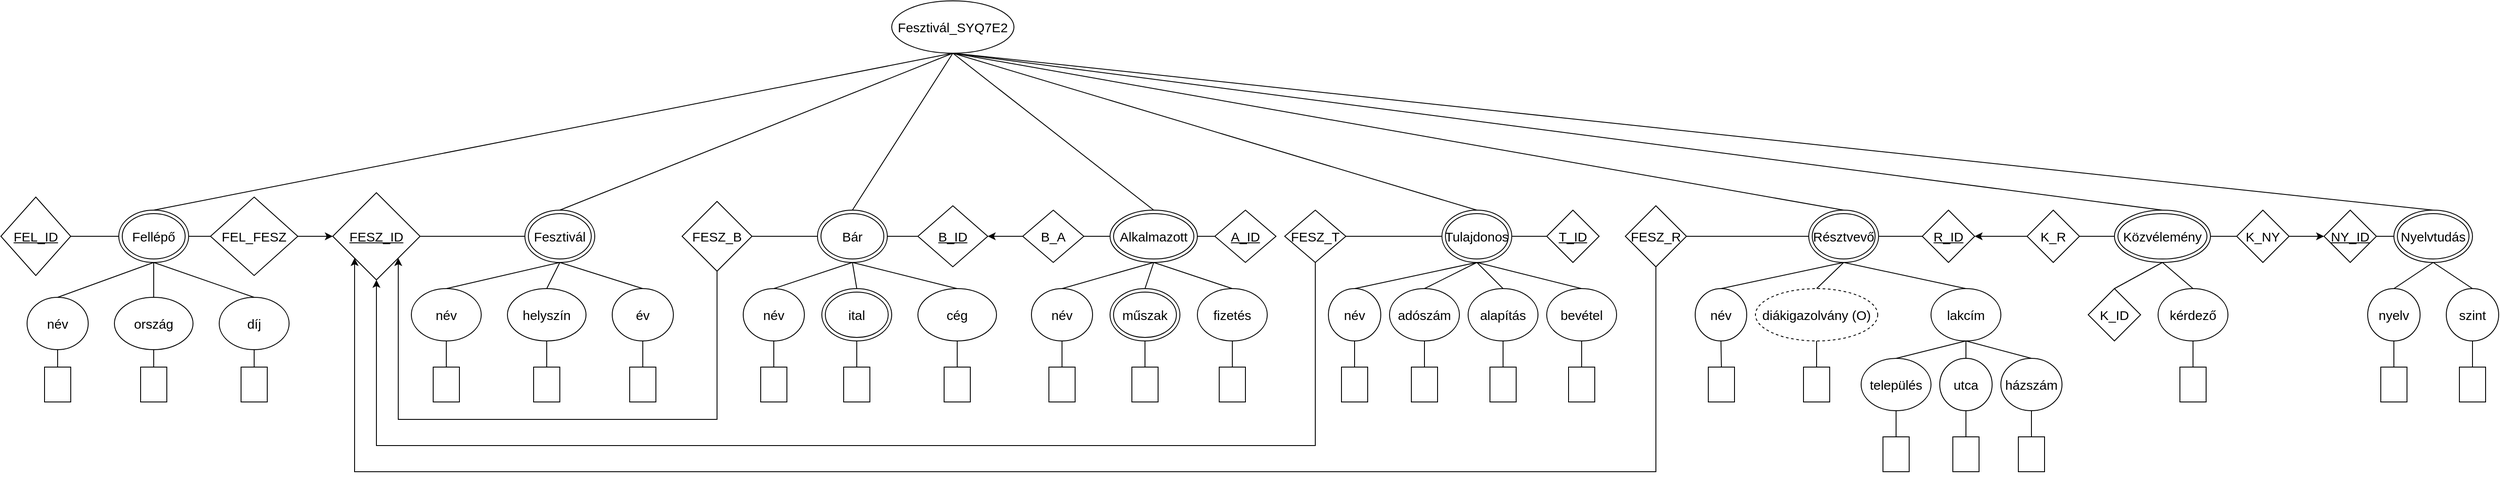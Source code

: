 <mxfile version="22.1.7" type="device">
  <diagram name="1 oldal" id="80w6oadus03rzyrTUa70">
    <mxGraphModel dx="2158" dy="806" grid="1" gridSize="10" guides="1" tooltips="1" connect="1" arrows="1" fold="1" page="1" pageScale="1" pageWidth="827" pageHeight="1169" math="0" shadow="0">
      <root>
        <mxCell id="0" />
        <mxCell id="1" parent="0" />
        <mxCell id="JOiULctxTrwkrGutLJkI-7" value="Fesztivál_SYQ7E2" style="ellipse;whiteSpace=wrap;html=1;fontSize=15;" parent="1" vertex="1">
          <mxGeometry x="280" y="80" width="140" height="60" as="geometry" />
        </mxCell>
        <mxCell id="JOiULctxTrwkrGutLJkI-17" style="rounded=0;orthogonalLoop=1;jettySize=auto;html=1;exitX=0.5;exitY=0;exitDx=0;exitDy=0;entryX=0.5;entryY=1;entryDx=0;entryDy=0;endArrow=none;endFill=0;fontSize=15;" parent="1" source="JOiULctxTrwkrGutLJkI-80" target="JOiULctxTrwkrGutLJkI-7" edge="1">
          <mxGeometry relative="1" as="geometry">
            <mxPoint x="390" y="170" as="targetPoint" />
            <mxPoint x="-565" y="320" as="sourcePoint" />
          </mxGeometry>
        </mxCell>
        <mxCell id="JOiULctxTrwkrGutLJkI-18" style="rounded=0;orthogonalLoop=1;jettySize=auto;html=1;exitX=0.5;exitY=0;exitDx=0;exitDy=0;entryX=0.5;entryY=1;entryDx=0;entryDy=0;endArrow=none;endFill=0;fontSize=15;" parent="1" source="JOiULctxTrwkrGutLJkI-89" target="JOiULctxTrwkrGutLJkI-7" edge="1">
          <mxGeometry relative="1" as="geometry">
            <mxPoint x="1015" y="320" as="sourcePoint" />
          </mxGeometry>
        </mxCell>
        <mxCell id="JOiULctxTrwkrGutLJkI-19" style="rounded=0;orthogonalLoop=1;jettySize=auto;html=1;exitX=0.5;exitY=0;exitDx=0;exitDy=0;entryX=0.5;entryY=1;entryDx=0;entryDy=0;endArrow=none;endFill=0;fontSize=15;" parent="1" source="JOiULctxTrwkrGutLJkI-85" target="JOiULctxTrwkrGutLJkI-7" edge="1">
          <mxGeometry relative="1" as="geometry">
            <mxPoint x="600" y="320" as="sourcePoint" />
          </mxGeometry>
        </mxCell>
        <mxCell id="JOiULctxTrwkrGutLJkI-20" style="rounded=0;orthogonalLoop=1;jettySize=auto;html=1;exitX=0.5;exitY=0;exitDx=0;exitDy=0;entryX=0.5;entryY=1;entryDx=0;entryDy=0;endArrow=none;endFill=0;fontSize=15;" parent="1" source="JOiULctxTrwkrGutLJkI-84" target="JOiULctxTrwkrGutLJkI-7" edge="1">
          <mxGeometry relative="1" as="geometry">
            <mxPoint x="235" y="320" as="sourcePoint" />
          </mxGeometry>
        </mxCell>
        <mxCell id="JOiULctxTrwkrGutLJkI-56" style="rounded=0;orthogonalLoop=1;jettySize=auto;html=1;exitX=1;exitY=0.5;exitDx=0;exitDy=0;entryX=0;entryY=0.5;entryDx=0;entryDy=0;endArrow=none;endFill=0;" parent="1" source="JOiULctxTrwkrGutLJkI-84" target="JOiULctxTrwkrGutLJkI-55" edge="1">
          <mxGeometry relative="1" as="geometry">
            <mxPoint x="270" y="350" as="sourcePoint" />
          </mxGeometry>
        </mxCell>
        <mxCell id="JOiULctxTrwkrGutLJkI-21" style="rounded=0;orthogonalLoop=1;jettySize=auto;html=1;exitX=0.5;exitY=0;exitDx=0;exitDy=0;entryX=0.5;entryY=1;entryDx=0;entryDy=0;endArrow=none;endFill=0;fontSize=15;" parent="1" source="JOiULctxTrwkrGutLJkI-93" target="JOiULctxTrwkrGutLJkI-7" edge="1">
          <mxGeometry relative="1" as="geometry">
            <mxPoint x="1410" y="320" as="sourcePoint" />
          </mxGeometry>
        </mxCell>
        <mxCell id="JOiULctxTrwkrGutLJkI-16" style="rounded=0;orthogonalLoop=1;jettySize=auto;html=1;exitX=0.5;exitY=0;exitDx=0;exitDy=0;entryX=0.5;entryY=1;entryDx=0;entryDy=0;endArrow=none;endFill=0;fontSize=15;" parent="1" source="JOiULctxTrwkrGutLJkI-81" target="JOiULctxTrwkrGutLJkI-7" edge="1">
          <mxGeometry relative="1" as="geometry">
            <mxPoint x="-105" y="320" as="sourcePoint" />
          </mxGeometry>
        </mxCell>
        <mxCell id="JOiULctxTrwkrGutLJkI-22" style="rounded=0;orthogonalLoop=1;jettySize=auto;html=1;exitX=0.5;exitY=0;exitDx=0;exitDy=0;entryX=0.5;entryY=1;entryDx=0;entryDy=0;endArrow=none;endFill=0;fontSize=15;" parent="1" source="JOiULctxTrwkrGutLJkI-92" target="JOiULctxTrwkrGutLJkI-7" edge="1">
          <mxGeometry relative="1" as="geometry">
            <mxPoint x="1200" y="320" as="sourcePoint" />
          </mxGeometry>
        </mxCell>
        <mxCell id="JOiULctxTrwkrGutLJkI-24" style="rounded=0;orthogonalLoop=1;jettySize=auto;html=1;exitX=1;exitY=0.5;exitDx=0;exitDy=0;entryX=0;entryY=0.5;entryDx=0;entryDy=0;endArrow=none;endFill=0;fontSize=15;" parent="1" source="JOiULctxTrwkrGutLJkI-23" target="JOiULctxTrwkrGutLJkI-81" edge="1">
          <mxGeometry relative="1" as="geometry">
            <mxPoint x="-150.0" y="350" as="targetPoint" />
          </mxGeometry>
        </mxCell>
        <mxCell id="JOiULctxTrwkrGutLJkI-23" value="&lt;u style=&quot;font-size: 15px;&quot;&gt;FESZ_ID&lt;/u&gt;" style="rhombus;whiteSpace=wrap;html=1;fontSize=15;" parent="1" vertex="1">
          <mxGeometry x="-360" y="300" width="100" height="100" as="geometry" />
        </mxCell>
        <mxCell id="JOiULctxTrwkrGutLJkI-28" style="rounded=0;orthogonalLoop=1;jettySize=auto;html=1;exitX=0.5;exitY=0;exitDx=0;exitDy=0;endArrow=none;endFill=0;entryX=0.5;entryY=1;entryDx=0;entryDy=0;" parent="1" source="JOiULctxTrwkrGutLJkI-25" target="JOiULctxTrwkrGutLJkI-81" edge="1">
          <mxGeometry relative="1" as="geometry">
            <mxPoint x="-105" y="380" as="targetPoint" />
          </mxGeometry>
        </mxCell>
        <mxCell id="JOiULctxTrwkrGutLJkI-54" style="rounded=0;orthogonalLoop=1;jettySize=auto;html=1;exitX=0.5;exitY=1;exitDx=0;exitDy=0;entryX=0.5;entryY=0;entryDx=0;entryDy=0;endArrow=none;endFill=0;" parent="1" source="JOiULctxTrwkrGutLJkI-25" target="JOiULctxTrwkrGutLJkI-49" edge="1">
          <mxGeometry relative="1" as="geometry" />
        </mxCell>
        <mxCell id="JOiULctxTrwkrGutLJkI-25" value="név" style="ellipse;whiteSpace=wrap;html=1;fontSize=15;" parent="1" vertex="1">
          <mxGeometry x="-270" y="410" width="80" height="60" as="geometry" />
        </mxCell>
        <mxCell id="JOiULctxTrwkrGutLJkI-29" style="rounded=0;orthogonalLoop=1;jettySize=auto;html=1;exitX=0.5;exitY=0;exitDx=0;exitDy=0;endArrow=none;endFill=0;entryX=0.5;entryY=1;entryDx=0;entryDy=0;" parent="1" source="JOiULctxTrwkrGutLJkI-26" target="JOiULctxTrwkrGutLJkI-81" edge="1">
          <mxGeometry relative="1" as="geometry">
            <mxPoint x="-70" y="350" as="targetPoint" />
          </mxGeometry>
        </mxCell>
        <mxCell id="JOiULctxTrwkrGutLJkI-53" style="rounded=0;orthogonalLoop=1;jettySize=auto;html=1;exitX=0.5;exitY=1;exitDx=0;exitDy=0;entryX=0.5;entryY=0;entryDx=0;entryDy=0;endArrow=none;endFill=0;" parent="1" source="JOiULctxTrwkrGutLJkI-26" target="JOiULctxTrwkrGutLJkI-50" edge="1">
          <mxGeometry relative="1" as="geometry" />
        </mxCell>
        <mxCell id="JOiULctxTrwkrGutLJkI-26" value="helyszín" style="ellipse;whiteSpace=wrap;html=1;fontSize=15;" parent="1" vertex="1">
          <mxGeometry x="-160" y="410" width="90" height="60" as="geometry" />
        </mxCell>
        <mxCell id="JOiULctxTrwkrGutLJkI-30" style="rounded=0;orthogonalLoop=1;jettySize=auto;html=1;exitX=0.5;exitY=0;exitDx=0;exitDy=0;endArrow=none;endFill=0;entryX=0.5;entryY=1;entryDx=0;entryDy=0;" parent="1" source="JOiULctxTrwkrGutLJkI-27" target="JOiULctxTrwkrGutLJkI-81" edge="1">
          <mxGeometry relative="1" as="geometry">
            <mxPoint x="-50" y="340" as="targetPoint" />
          </mxGeometry>
        </mxCell>
        <mxCell id="JOiULctxTrwkrGutLJkI-52" style="rounded=0;orthogonalLoop=1;jettySize=auto;html=1;exitX=0.5;exitY=1;exitDx=0;exitDy=0;entryX=0.5;entryY=0;entryDx=0;entryDy=0;endArrow=none;endFill=0;" parent="1" source="JOiULctxTrwkrGutLJkI-27" target="JOiULctxTrwkrGutLJkI-51" edge="1">
          <mxGeometry relative="1" as="geometry" />
        </mxCell>
        <mxCell id="JOiULctxTrwkrGutLJkI-27" value="év" style="ellipse;whiteSpace=wrap;html=1;fontSize=15;" parent="1" vertex="1">
          <mxGeometry x="-40" y="410" width="70" height="60" as="geometry" />
        </mxCell>
        <mxCell id="JOiULctxTrwkrGutLJkI-34" style="edgeStyle=orthogonalEdgeStyle;rounded=0;orthogonalLoop=1;jettySize=auto;html=1;entryX=0;entryY=0.5;entryDx=0;entryDy=0;" parent="1" source="JOiULctxTrwkrGutLJkI-33" target="JOiULctxTrwkrGutLJkI-23" edge="1">
          <mxGeometry relative="1" as="geometry" />
        </mxCell>
        <mxCell id="JOiULctxTrwkrGutLJkI-35" style="rounded=0;orthogonalLoop=1;jettySize=auto;html=1;exitX=0;exitY=0.5;exitDx=0;exitDy=0;entryX=0.938;entryY=0.5;entryDx=0;entryDy=0;endArrow=none;endFill=0;entryPerimeter=0;" parent="1" source="JOiULctxTrwkrGutLJkI-33" target="JOiULctxTrwkrGutLJkI-80" edge="1">
          <mxGeometry relative="1" as="geometry">
            <mxPoint x="-520.0" y="350" as="targetPoint" />
          </mxGeometry>
        </mxCell>
        <mxCell id="JOiULctxTrwkrGutLJkI-33" value="FEL_FESZ" style="rhombus;whiteSpace=wrap;html=1;fontSize=15;" parent="1" vertex="1">
          <mxGeometry x="-500" y="305" width="100" height="90" as="geometry" />
        </mxCell>
        <mxCell id="JOiULctxTrwkrGutLJkI-39" style="rounded=0;orthogonalLoop=1;jettySize=auto;html=1;exitX=0.5;exitY=0;exitDx=0;exitDy=0;entryX=0.5;entryY=1;entryDx=0;entryDy=0;endArrow=none;endFill=0;" parent="1" source="JOiULctxTrwkrGutLJkI-36" target="JOiULctxTrwkrGutLJkI-80" edge="1">
          <mxGeometry relative="1" as="geometry">
            <mxPoint x="-565" y="380" as="targetPoint" />
          </mxGeometry>
        </mxCell>
        <mxCell id="JOiULctxTrwkrGutLJkI-36" value="név" style="ellipse;whiteSpace=wrap;html=1;fontSize=15;" parent="1" vertex="1">
          <mxGeometry x="-710" y="420" width="70" height="60" as="geometry" />
        </mxCell>
        <mxCell id="JOiULctxTrwkrGutLJkI-40" style="rounded=0;orthogonalLoop=1;jettySize=auto;html=1;exitX=0.5;exitY=0;exitDx=0;exitDy=0;entryX=0.5;entryY=1;entryDx=0;entryDy=0;endArrow=none;endFill=0;" parent="1" source="JOiULctxTrwkrGutLJkI-37" target="JOiULctxTrwkrGutLJkI-80" edge="1">
          <mxGeometry relative="1" as="geometry">
            <mxPoint x="-565" y="380" as="targetPoint" />
          </mxGeometry>
        </mxCell>
        <mxCell id="JOiULctxTrwkrGutLJkI-37" value="ország" style="ellipse;whiteSpace=wrap;html=1;fontSize=15;" parent="1" vertex="1">
          <mxGeometry x="-610" y="420" width="90" height="60" as="geometry" />
        </mxCell>
        <mxCell id="JOiULctxTrwkrGutLJkI-41" style="rounded=0;orthogonalLoop=1;jettySize=auto;html=1;exitX=0.5;exitY=0;exitDx=0;exitDy=0;entryX=0.5;entryY=1;entryDx=0;entryDy=0;endArrow=none;endFill=0;" parent="1" source="JOiULctxTrwkrGutLJkI-38" target="JOiULctxTrwkrGutLJkI-80" edge="1">
          <mxGeometry relative="1" as="geometry">
            <mxPoint x="-565" y="380" as="targetPoint" />
          </mxGeometry>
        </mxCell>
        <mxCell id="JOiULctxTrwkrGutLJkI-38" value="díj" style="ellipse;whiteSpace=wrap;html=1;fontSize=15;" parent="1" vertex="1">
          <mxGeometry x="-490" y="420" width="80" height="60" as="geometry" />
        </mxCell>
        <mxCell id="JOiULctxTrwkrGutLJkI-43" style="rounded=0;orthogonalLoop=1;jettySize=auto;html=1;exitX=1;exitY=0.5;exitDx=0;exitDy=0;entryX=0;entryY=0.5;entryDx=0;entryDy=0;endArrow=none;endFill=0;" parent="1" source="JOiULctxTrwkrGutLJkI-42" target="JOiULctxTrwkrGutLJkI-80" edge="1">
          <mxGeometry relative="1" as="geometry">
            <mxPoint x="-610.0" y="350" as="targetPoint" />
          </mxGeometry>
        </mxCell>
        <mxCell id="JOiULctxTrwkrGutLJkI-42" value="&lt;u&gt;FEL_ID&lt;/u&gt;" style="rhombus;whiteSpace=wrap;html=1;fontSize=15;" parent="1" vertex="1">
          <mxGeometry x="-740" y="305" width="80" height="90" as="geometry" />
        </mxCell>
        <mxCell id="JOiULctxTrwkrGutLJkI-47" style="rounded=0;orthogonalLoop=1;jettySize=auto;html=1;exitX=1;exitY=0.5;exitDx=0;exitDy=0;entryX=0;entryY=0.5;entryDx=0;entryDy=0;endArrow=none;endFill=0;" parent="1" source="JOiULctxTrwkrGutLJkI-44" target="JOiULctxTrwkrGutLJkI-84" edge="1">
          <mxGeometry relative="1" as="geometry">
            <mxPoint x="200" y="350" as="targetPoint" />
          </mxGeometry>
        </mxCell>
        <mxCell id="JOiULctxTrwkrGutLJkI-48" style="edgeStyle=orthogonalEdgeStyle;rounded=0;orthogonalLoop=1;jettySize=auto;html=1;exitX=0.5;exitY=1;exitDx=0;exitDy=0;entryX=1;entryY=1;entryDx=0;entryDy=0;" parent="1" source="JOiULctxTrwkrGutLJkI-44" target="JOiULctxTrwkrGutLJkI-23" edge="1">
          <mxGeometry relative="1" as="geometry">
            <mxPoint x="-290" y="380" as="targetPoint" />
            <Array as="points">
              <mxPoint x="80" y="560" />
              <mxPoint x="-285" y="560" />
            </Array>
          </mxGeometry>
        </mxCell>
        <mxCell id="JOiULctxTrwkrGutLJkI-44" value="FESZ_B" style="rhombus;whiteSpace=wrap;html=1;fontSize=15;" parent="1" vertex="1">
          <mxGeometry x="40" y="310" width="80" height="80" as="geometry" />
        </mxCell>
        <mxCell id="JOiULctxTrwkrGutLJkI-73" style="rounded=0;orthogonalLoop=1;jettySize=auto;html=1;exitX=0.5;exitY=0;exitDx=0;exitDy=0;entryX=0.5;entryY=1;entryDx=0;entryDy=0;endArrow=none;endFill=0;" parent="1" source="JOiULctxTrwkrGutLJkI-87" target="JOiULctxTrwkrGutLJkI-7" edge="1">
          <mxGeometry relative="1" as="geometry">
            <mxPoint x="872" y="320" as="sourcePoint" />
          </mxGeometry>
        </mxCell>
        <mxCell id="JOiULctxTrwkrGutLJkI-49" value="" style="rounded=0;whiteSpace=wrap;html=1;" parent="1" vertex="1">
          <mxGeometry x="-245" y="500" width="30" height="40" as="geometry" />
        </mxCell>
        <mxCell id="JOiULctxTrwkrGutLJkI-50" value="" style="rounded=0;whiteSpace=wrap;html=1;" parent="1" vertex="1">
          <mxGeometry x="-130" y="500" width="30" height="40" as="geometry" />
        </mxCell>
        <mxCell id="JOiULctxTrwkrGutLJkI-51" value="" style="rounded=0;whiteSpace=wrap;html=1;" parent="1" vertex="1">
          <mxGeometry x="-20" y="500" width="30" height="40" as="geometry" />
        </mxCell>
        <mxCell id="JOiULctxTrwkrGutLJkI-55" value="&lt;u&gt;B_ID&lt;/u&gt;" style="rhombus;whiteSpace=wrap;html=1;fontSize=15;" parent="1" vertex="1">
          <mxGeometry x="310" y="315" width="80" height="70" as="geometry" />
        </mxCell>
        <mxCell id="JOiULctxTrwkrGutLJkI-63" style="rounded=0;orthogonalLoop=1;jettySize=auto;html=1;exitX=0.5;exitY=0;exitDx=0;exitDy=0;endArrow=none;endFill=0;entryX=0.5;entryY=1;entryDx=0;entryDy=0;" parent="1" source="JOiULctxTrwkrGutLJkI-57" target="JOiULctxTrwkrGutLJkI-84" edge="1">
          <mxGeometry relative="1" as="geometry">
            <mxPoint x="200" y="390" as="targetPoint" />
          </mxGeometry>
        </mxCell>
        <mxCell id="JOiULctxTrwkrGutLJkI-57" value="név" style="ellipse;whiteSpace=wrap;html=1;fontSize=15;" parent="1" vertex="1">
          <mxGeometry x="110" y="410" width="70" height="60" as="geometry" />
        </mxCell>
        <mxCell id="JOiULctxTrwkrGutLJkI-65" style="rounded=0;orthogonalLoop=1;jettySize=auto;html=1;exitX=0.5;exitY=0;exitDx=0;exitDy=0;endArrow=none;endFill=0;entryX=0.5;entryY=1;entryDx=0;entryDy=0;" parent="1" source="JOiULctxTrwkrGutLJkI-59" target="JOiULctxTrwkrGutLJkI-84" edge="1">
          <mxGeometry relative="1" as="geometry">
            <mxPoint x="260" y="390" as="targetPoint" />
          </mxGeometry>
        </mxCell>
        <mxCell id="JOiULctxTrwkrGutLJkI-59" value="cég" style="ellipse;whiteSpace=wrap;html=1;fontSize=15;" parent="1" vertex="1">
          <mxGeometry x="310" y="410" width="90" height="60" as="geometry" />
        </mxCell>
        <mxCell id="JOiULctxTrwkrGutLJkI-64" style="rounded=0;orthogonalLoop=1;jettySize=auto;html=1;exitX=0.5;exitY=0;exitDx=0;exitDy=0;endArrow=none;endFill=0;entryX=0.5;entryY=1;entryDx=0;entryDy=0;" parent="1" source="JOiULctxTrwkrGutLJkI-62" target="JOiULctxTrwkrGutLJkI-84" edge="1">
          <mxGeometry relative="1" as="geometry">
            <mxPoint x="220" y="390" as="targetPoint" />
          </mxGeometry>
        </mxCell>
        <mxCell id="JOiULctxTrwkrGutLJkI-62" value="ital" style="ellipse;shape=doubleEllipse;whiteSpace=wrap;html=1;fontSize=15;" parent="1" vertex="1">
          <mxGeometry x="200" y="410.0" width="80" height="60" as="geometry" />
        </mxCell>
        <mxCell id="JOiULctxTrwkrGutLJkI-68" style="rounded=0;orthogonalLoop=1;jettySize=auto;html=1;exitX=0;exitY=0.5;exitDx=0;exitDy=0;entryX=1;entryY=0.5;entryDx=0;entryDy=0;endArrow=classic;endFill=1;" parent="1" source="JOiULctxTrwkrGutLJkI-67" target="JOiULctxTrwkrGutLJkI-55" edge="1">
          <mxGeometry relative="1" as="geometry" />
        </mxCell>
        <mxCell id="JOiULctxTrwkrGutLJkI-69" style="rounded=0;orthogonalLoop=1;jettySize=auto;html=1;exitX=1;exitY=0.5;exitDx=0;exitDy=0;entryX=0;entryY=0.5;entryDx=0;entryDy=0;endArrow=none;endFill=0;" parent="1" source="JOiULctxTrwkrGutLJkI-67" target="JOiULctxTrwkrGutLJkI-85" edge="1">
          <mxGeometry relative="1" as="geometry">
            <mxPoint x="520.0" y="350" as="targetPoint" />
          </mxGeometry>
        </mxCell>
        <mxCell id="JOiULctxTrwkrGutLJkI-67" value="B_A" style="rhombus;whiteSpace=wrap;html=1;fontSize=15;" parent="1" vertex="1">
          <mxGeometry x="430" y="320" width="70" height="60" as="geometry" />
        </mxCell>
        <mxCell id="JOiULctxTrwkrGutLJkI-74" style="rounded=0;orthogonalLoop=1;jettySize=auto;html=1;exitX=0.5;exitY=0;exitDx=0;exitDy=0;entryX=0.5;entryY=1;entryDx=0;entryDy=0;endArrow=none;endFill=0;" parent="1" source="JOiULctxTrwkrGutLJkI-70" target="JOiULctxTrwkrGutLJkI-85" edge="1">
          <mxGeometry relative="1" as="geometry">
            <mxPoint x="570" y="380" as="targetPoint" />
          </mxGeometry>
        </mxCell>
        <mxCell id="JOiULctxTrwkrGutLJkI-70" value="név" style="ellipse;whiteSpace=wrap;html=1;fontSize=15;" parent="1" vertex="1">
          <mxGeometry x="440" y="410" width="70" height="60" as="geometry" />
        </mxCell>
        <mxCell id="JOiULctxTrwkrGutLJkI-75" style="rounded=0;orthogonalLoop=1;jettySize=auto;html=1;exitX=0.5;exitY=0;exitDx=0;exitDy=0;entryX=0.5;entryY=1;entryDx=0;entryDy=0;endArrow=none;endFill=0;" parent="1" source="JOiULctxTrwkrGutLJkI-71" target="JOiULctxTrwkrGutLJkI-85" edge="1">
          <mxGeometry relative="1" as="geometry">
            <mxPoint x="570" y="380" as="targetPoint" />
          </mxGeometry>
        </mxCell>
        <mxCell id="JOiULctxTrwkrGutLJkI-71" value="műszak" style="ellipse;shape=doubleEllipse;whiteSpace=wrap;html=1;fontSize=15;" parent="1" vertex="1">
          <mxGeometry x="530" y="410.0" width="80" height="60" as="geometry" />
        </mxCell>
        <mxCell id="JOiULctxTrwkrGutLJkI-76" style="rounded=0;orthogonalLoop=1;jettySize=auto;html=1;exitX=0.5;exitY=0;exitDx=0;exitDy=0;endArrow=none;endFill=0;entryX=0.5;entryY=1;entryDx=0;entryDy=0;" parent="1" source="JOiULctxTrwkrGutLJkI-72" target="JOiULctxTrwkrGutLJkI-85" edge="1">
          <mxGeometry relative="1" as="geometry">
            <mxPoint x="570" y="380" as="targetPoint" />
          </mxGeometry>
        </mxCell>
        <mxCell id="JOiULctxTrwkrGutLJkI-72" value="fizetés" style="ellipse;whiteSpace=wrap;html=1;fontSize=15;" parent="1" vertex="1">
          <mxGeometry x="630" y="410" width="80" height="60" as="geometry" />
        </mxCell>
        <mxCell id="JOiULctxTrwkrGutLJkI-78" style="rounded=0;orthogonalLoop=1;jettySize=auto;html=1;exitX=1;exitY=0.5;exitDx=0;exitDy=0;entryX=0;entryY=0.5;entryDx=0;entryDy=0;endArrow=none;endFill=0;" parent="1" source="JOiULctxTrwkrGutLJkI-77" target="JOiULctxTrwkrGutLJkI-87" edge="1">
          <mxGeometry relative="1" as="geometry">
            <mxPoint x="827.0" y="350" as="targetPoint" />
          </mxGeometry>
        </mxCell>
        <mxCell id="JOiULctxTrwkrGutLJkI-79" style="edgeStyle=orthogonalEdgeStyle;rounded=0;orthogonalLoop=1;jettySize=auto;html=1;exitX=0.5;exitY=1;exitDx=0;exitDy=0;entryX=0.5;entryY=1;entryDx=0;entryDy=0;" parent="1" source="JOiULctxTrwkrGutLJkI-77" target="JOiULctxTrwkrGutLJkI-23" edge="1">
          <mxGeometry relative="1" as="geometry">
            <Array as="points">
              <mxPoint x="765" y="590" />
              <mxPoint x="-310" y="590" />
            </Array>
          </mxGeometry>
        </mxCell>
        <mxCell id="JOiULctxTrwkrGutLJkI-77" value="FESZ_T" style="rhombus;whiteSpace=wrap;html=1;fontSize=15;" parent="1" vertex="1">
          <mxGeometry x="730" y="320" width="70" height="60" as="geometry" />
        </mxCell>
        <mxCell id="JOiULctxTrwkrGutLJkI-80" value="Fellépő" style="ellipse;shape=doubleEllipse;whiteSpace=wrap;html=1;fontSize=15;" parent="1" vertex="1">
          <mxGeometry x="-605" y="320" width="80" height="60" as="geometry" />
        </mxCell>
        <mxCell id="JOiULctxTrwkrGutLJkI-81" value="Fesztivál" style="ellipse;shape=doubleEllipse;whiteSpace=wrap;html=1;fontSize=15;" parent="1" vertex="1">
          <mxGeometry x="-140" y="320" width="80" height="60" as="geometry" />
        </mxCell>
        <mxCell id="JOiULctxTrwkrGutLJkI-84" value="Bár" style="ellipse;shape=doubleEllipse;whiteSpace=wrap;html=1;fontSize=15;" parent="1" vertex="1">
          <mxGeometry x="195" y="320" width="80" height="60" as="geometry" />
        </mxCell>
        <mxCell id="JQOfHqwf0Z415girIw8Z-2" style="rounded=0;orthogonalLoop=1;jettySize=auto;html=1;exitX=1;exitY=0.5;exitDx=0;exitDy=0;entryX=0;entryY=0.5;entryDx=0;entryDy=0;endArrow=none;endFill=0;" parent="1" source="JOiULctxTrwkrGutLJkI-85" target="JQOfHqwf0Z415girIw8Z-1" edge="1">
          <mxGeometry relative="1" as="geometry" />
        </mxCell>
        <mxCell id="JOiULctxTrwkrGutLJkI-85" value="Alkalmazott" style="ellipse;shape=doubleEllipse;whiteSpace=wrap;html=1;fontSize=15;" parent="1" vertex="1">
          <mxGeometry x="530" y="320" width="100" height="60" as="geometry" />
        </mxCell>
        <mxCell id="JOiULctxTrwkrGutLJkI-95" style="rounded=0;orthogonalLoop=1;jettySize=auto;html=1;exitX=1;exitY=0.5;exitDx=0;exitDy=0;entryX=0;entryY=0.5;entryDx=0;entryDy=0;endArrow=none;endFill=0;" parent="1" source="JOiULctxTrwkrGutLJkI-87" target="JOiULctxTrwkrGutLJkI-94" edge="1">
          <mxGeometry relative="1" as="geometry" />
        </mxCell>
        <mxCell id="JOiULctxTrwkrGutLJkI-87" value="Tulajdonos" style="ellipse;shape=doubleEllipse;whiteSpace=wrap;html=1;fontSize=15;" parent="1" vertex="1">
          <mxGeometry x="910" y="320" width="80" height="60" as="geometry" />
        </mxCell>
        <mxCell id="JOiULctxTrwkrGutLJkI-105" style="rounded=0;orthogonalLoop=1;jettySize=auto;html=1;exitX=0;exitY=0.5;exitDx=0;exitDy=0;entryX=1;entryY=0.5;entryDx=0;entryDy=0;endArrow=none;endFill=0;" parent="1" source="JOiULctxTrwkrGutLJkI-89" target="JOiULctxTrwkrGutLJkI-104" edge="1">
          <mxGeometry relative="1" as="geometry" />
        </mxCell>
        <mxCell id="JOiULctxTrwkrGutLJkI-111" style="rounded=0;orthogonalLoop=1;jettySize=auto;html=1;exitX=1;exitY=0.5;exitDx=0;exitDy=0;entryX=0;entryY=0.5;entryDx=0;entryDy=0;endArrow=none;endFill=0;" parent="1" source="JOiULctxTrwkrGutLJkI-89" target="JOiULctxTrwkrGutLJkI-110" edge="1">
          <mxGeometry relative="1" as="geometry" />
        </mxCell>
        <mxCell id="JOiULctxTrwkrGutLJkI-89" value="Résztvevő" style="ellipse;shape=doubleEllipse;whiteSpace=wrap;html=1;fontSize=15;" parent="1" vertex="1">
          <mxGeometry x="1330" y="320" width="80" height="60" as="geometry" />
        </mxCell>
        <mxCell id="JOiULctxTrwkrGutLJkI-92" value="Közvélemény" style="ellipse;shape=doubleEllipse;whiteSpace=wrap;html=1;fontSize=15;" parent="1" vertex="1">
          <mxGeometry x="1680" y="320" width="110" height="60" as="geometry" />
        </mxCell>
        <mxCell id="JOiULctxTrwkrGutLJkI-93" value="Nyelvtudás" style="ellipse;shape=doubleEllipse;whiteSpace=wrap;html=1;fontSize=15;" parent="1" vertex="1">
          <mxGeometry x="2000" y="320" width="90" height="60" as="geometry" />
        </mxCell>
        <mxCell id="JOiULctxTrwkrGutLJkI-94" value="&lt;u&gt;T_ID&lt;/u&gt;" style="rhombus;whiteSpace=wrap;html=1;fontSize=15;" parent="1" vertex="1">
          <mxGeometry x="1030" y="320" width="60" height="60" as="geometry" />
        </mxCell>
        <mxCell id="JOiULctxTrwkrGutLJkI-100" style="rounded=0;orthogonalLoop=1;jettySize=auto;html=1;exitX=0.5;exitY=0;exitDx=0;exitDy=0;entryX=0.5;entryY=1;entryDx=0;entryDy=0;endArrow=none;endFill=0;" parent="1" source="JOiULctxTrwkrGutLJkI-96" target="JOiULctxTrwkrGutLJkI-87" edge="1">
          <mxGeometry relative="1" as="geometry" />
        </mxCell>
        <mxCell id="JOiULctxTrwkrGutLJkI-96" value="név" style="ellipse;whiteSpace=wrap;html=1;fontSize=15;" parent="1" vertex="1">
          <mxGeometry x="780" y="410" width="60" height="60" as="geometry" />
        </mxCell>
        <mxCell id="JOiULctxTrwkrGutLJkI-101" style="rounded=0;orthogonalLoop=1;jettySize=auto;html=1;exitX=0.5;exitY=0;exitDx=0;exitDy=0;entryX=0.5;entryY=1;entryDx=0;entryDy=0;endArrow=none;endFill=0;" parent="1" source="JOiULctxTrwkrGutLJkI-97" target="JOiULctxTrwkrGutLJkI-87" edge="1">
          <mxGeometry relative="1" as="geometry" />
        </mxCell>
        <mxCell id="JOiULctxTrwkrGutLJkI-97" value="adószám" style="ellipse;whiteSpace=wrap;html=1;fontSize=15;" parent="1" vertex="1">
          <mxGeometry x="850" y="410" width="80" height="60" as="geometry" />
        </mxCell>
        <mxCell id="JOiULctxTrwkrGutLJkI-102" style="rounded=0;orthogonalLoop=1;jettySize=auto;html=1;exitX=0.5;exitY=0;exitDx=0;exitDy=0;endArrow=none;endFill=0;" parent="1" source="JOiULctxTrwkrGutLJkI-98" edge="1">
          <mxGeometry relative="1" as="geometry">
            <mxPoint x="950" y="380" as="targetPoint" />
          </mxGeometry>
        </mxCell>
        <mxCell id="JOiULctxTrwkrGutLJkI-98" value="alapítás" style="ellipse;whiteSpace=wrap;html=1;fontSize=15;" parent="1" vertex="1">
          <mxGeometry x="940" y="410" width="80" height="60" as="geometry" />
        </mxCell>
        <mxCell id="JOiULctxTrwkrGutLJkI-103" style="rounded=0;orthogonalLoop=1;jettySize=auto;html=1;exitX=0.5;exitY=0;exitDx=0;exitDy=0;entryX=0.5;entryY=1;entryDx=0;entryDy=0;endArrow=none;endFill=0;" parent="1" source="JOiULctxTrwkrGutLJkI-99" target="JOiULctxTrwkrGutLJkI-87" edge="1">
          <mxGeometry relative="1" as="geometry">
            <mxPoint x="1010" y="380" as="targetPoint" />
          </mxGeometry>
        </mxCell>
        <mxCell id="JOiULctxTrwkrGutLJkI-99" value="bevétel" style="ellipse;whiteSpace=wrap;html=1;fontSize=15;" parent="1" vertex="1">
          <mxGeometry x="1030" y="410" width="80" height="60" as="geometry" />
        </mxCell>
        <mxCell id="JOiULctxTrwkrGutLJkI-106" style="edgeStyle=orthogonalEdgeStyle;rounded=0;orthogonalLoop=1;jettySize=auto;html=1;exitX=0.5;exitY=1;exitDx=0;exitDy=0;entryX=0;entryY=1;entryDx=0;entryDy=0;" parent="1" source="JOiULctxTrwkrGutLJkI-104" target="JOiULctxTrwkrGutLJkI-23" edge="1">
          <mxGeometry relative="1" as="geometry">
            <Array as="points">
              <mxPoint x="1155" y="620" />
              <mxPoint x="-335" y="620" />
            </Array>
          </mxGeometry>
        </mxCell>
        <mxCell id="JOiULctxTrwkrGutLJkI-104" value="FESZ_R" style="rhombus;whiteSpace=wrap;html=1;fontSize=15;" parent="1" vertex="1">
          <mxGeometry x="1120" y="315" width="70" height="70" as="geometry" />
        </mxCell>
        <mxCell id="JOiULctxTrwkrGutLJkI-113" style="rounded=0;orthogonalLoop=1;jettySize=auto;html=1;exitX=0.5;exitY=0;exitDx=0;exitDy=0;entryX=0.5;entryY=1;entryDx=0;entryDy=0;endArrow=none;endFill=0;" parent="1" source="JOiULctxTrwkrGutLJkI-107" target="JOiULctxTrwkrGutLJkI-89" edge="1">
          <mxGeometry relative="1" as="geometry" />
        </mxCell>
        <mxCell id="JOiULctxTrwkrGutLJkI-107" value="név" style="ellipse;whiteSpace=wrap;html=1;fontSize=15;" parent="1" vertex="1">
          <mxGeometry x="1200" y="410" width="59" height="60" as="geometry" />
        </mxCell>
        <mxCell id="JOiULctxTrwkrGutLJkI-114" style="rounded=0;orthogonalLoop=1;jettySize=auto;html=1;exitX=0.5;exitY=0;exitDx=0;exitDy=0;entryX=0.5;entryY=1;entryDx=0;entryDy=0;endArrow=none;endFill=0;" parent="1" source="JOiULctxTrwkrGutLJkI-108" target="JOiULctxTrwkrGutLJkI-89" edge="1">
          <mxGeometry relative="1" as="geometry" />
        </mxCell>
        <mxCell id="JOiULctxTrwkrGutLJkI-108" value="diákigazolvány (O)" style="ellipse;whiteSpace=wrap;html=1;fontSize=15;dashed=1;" parent="1" vertex="1">
          <mxGeometry x="1269" y="410" width="140" height="60" as="geometry" />
        </mxCell>
        <mxCell id="JOiULctxTrwkrGutLJkI-110" value="&lt;u&gt;R_ID&lt;/u&gt;" style="rhombus;whiteSpace=wrap;html=1;fontSize=15;" parent="1" vertex="1">
          <mxGeometry x="1460" y="320" width="60" height="60" as="geometry" />
        </mxCell>
        <mxCell id="JOiULctxTrwkrGutLJkI-115" style="rounded=0;orthogonalLoop=1;jettySize=auto;html=1;exitX=0.5;exitY=0;exitDx=0;exitDy=0;entryX=0.5;entryY=1;entryDx=0;entryDy=0;endArrow=none;endFill=0;" parent="1" source="JOiULctxTrwkrGutLJkI-112" target="JOiULctxTrwkrGutLJkI-89" edge="1">
          <mxGeometry relative="1" as="geometry" />
        </mxCell>
        <mxCell id="JOiULctxTrwkrGutLJkI-112" value="lakcím" style="ellipse;whiteSpace=wrap;html=1;fontSize=15;" parent="1" vertex="1">
          <mxGeometry x="1470" y="410" width="80" height="60" as="geometry" />
        </mxCell>
        <mxCell id="JOiULctxTrwkrGutLJkI-117" style="edgeStyle=orthogonalEdgeStyle;rounded=0;orthogonalLoop=1;jettySize=auto;html=1;exitX=0;exitY=0.5;exitDx=0;exitDy=0;entryX=1;entryY=0.5;entryDx=0;entryDy=0;" parent="1" source="JOiULctxTrwkrGutLJkI-116" target="JOiULctxTrwkrGutLJkI-110" edge="1">
          <mxGeometry relative="1" as="geometry" />
        </mxCell>
        <mxCell id="JOiULctxTrwkrGutLJkI-118" style="rounded=0;orthogonalLoop=1;jettySize=auto;html=1;exitX=1;exitY=0.5;exitDx=0;exitDy=0;entryX=0;entryY=0.5;entryDx=0;entryDy=0;endArrow=none;endFill=0;" parent="1" source="JOiULctxTrwkrGutLJkI-116" target="JOiULctxTrwkrGutLJkI-92" edge="1">
          <mxGeometry relative="1" as="geometry" />
        </mxCell>
        <mxCell id="JOiULctxTrwkrGutLJkI-116" value="K_R" style="rhombus;whiteSpace=wrap;html=1;fontSize=15;" parent="1" vertex="1">
          <mxGeometry x="1580" y="320" width="60" height="60" as="geometry" />
        </mxCell>
        <mxCell id="JOiULctxTrwkrGutLJkI-120" style="rounded=0;orthogonalLoop=1;jettySize=auto;html=1;exitX=0;exitY=0.5;exitDx=0;exitDy=0;entryX=1;entryY=0.5;entryDx=0;entryDy=0;endArrow=none;endFill=0;" parent="1" source="JOiULctxTrwkrGutLJkI-119" target="JOiULctxTrwkrGutLJkI-92" edge="1">
          <mxGeometry relative="1" as="geometry" />
        </mxCell>
        <mxCell id="JOiULctxTrwkrGutLJkI-126" style="edgeStyle=orthogonalEdgeStyle;rounded=0;orthogonalLoop=1;jettySize=auto;html=1;exitX=1;exitY=0.5;exitDx=0;exitDy=0;entryX=0;entryY=0.5;entryDx=0;entryDy=0;" parent="1" source="JOiULctxTrwkrGutLJkI-119" target="JOiULctxTrwkrGutLJkI-125" edge="1">
          <mxGeometry relative="1" as="geometry" />
        </mxCell>
        <mxCell id="JOiULctxTrwkrGutLJkI-119" value="K_NY" style="rhombus;whiteSpace=wrap;html=1;fontSize=15;" parent="1" vertex="1">
          <mxGeometry x="1820" y="320" width="60" height="60" as="geometry" />
        </mxCell>
        <mxCell id="JOiULctxTrwkrGutLJkI-121" value="K_ID" style="rhombus;whiteSpace=wrap;html=1;fontSize=15;" parent="1" vertex="1">
          <mxGeometry x="1650" y="410" width="60" height="60" as="geometry" />
        </mxCell>
        <mxCell id="JOiULctxTrwkrGutLJkI-124" style="rounded=0;orthogonalLoop=1;jettySize=auto;html=1;exitX=0.5;exitY=0;exitDx=0;exitDy=0;entryX=0.5;entryY=1;entryDx=0;entryDy=0;endArrow=none;endFill=0;" parent="1" source="JOiULctxTrwkrGutLJkI-122" target="JOiULctxTrwkrGutLJkI-92" edge="1">
          <mxGeometry relative="1" as="geometry">
            <mxPoint x="1730" y="400" as="targetPoint" />
          </mxGeometry>
        </mxCell>
        <mxCell id="JOiULctxTrwkrGutLJkI-122" value="kérdező" style="ellipse;whiteSpace=wrap;html=1;fontSize=15;" parent="1" vertex="1">
          <mxGeometry x="1730" y="410" width="80" height="60" as="geometry" />
        </mxCell>
        <mxCell id="JOiULctxTrwkrGutLJkI-123" style="rounded=0;orthogonalLoop=1;jettySize=auto;html=1;exitX=0.5;exitY=0;exitDx=0;exitDy=0;entryX=0.5;entryY=1;entryDx=0;entryDy=0;endArrow=none;endFill=0;" parent="1" source="JOiULctxTrwkrGutLJkI-121" target="JOiULctxTrwkrGutLJkI-92" edge="1">
          <mxGeometry relative="1" as="geometry" />
        </mxCell>
        <mxCell id="JOiULctxTrwkrGutLJkI-127" style="rounded=0;orthogonalLoop=1;jettySize=auto;html=1;exitX=1;exitY=0.5;exitDx=0;exitDy=0;entryX=0;entryY=0.5;entryDx=0;entryDy=0;endArrow=none;endFill=0;" parent="1" source="JOiULctxTrwkrGutLJkI-125" target="JOiULctxTrwkrGutLJkI-93" edge="1">
          <mxGeometry relative="1" as="geometry" />
        </mxCell>
        <mxCell id="JOiULctxTrwkrGutLJkI-125" value="&lt;u&gt;NY_ID&lt;/u&gt;" style="rhombus;whiteSpace=wrap;html=1;fontSize=15;" parent="1" vertex="1">
          <mxGeometry x="1920" y="320" width="60" height="60" as="geometry" />
        </mxCell>
        <mxCell id="JOiULctxTrwkrGutLJkI-130" style="rounded=0;orthogonalLoop=1;jettySize=auto;html=1;exitX=0.5;exitY=0;exitDx=0;exitDy=0;entryX=0.5;entryY=1;entryDx=0;entryDy=0;endArrow=none;endFill=0;" parent="1" source="JOiULctxTrwkrGutLJkI-128" target="JOiULctxTrwkrGutLJkI-93" edge="1">
          <mxGeometry relative="1" as="geometry" />
        </mxCell>
        <mxCell id="JOiULctxTrwkrGutLJkI-128" value="nyelv" style="ellipse;whiteSpace=wrap;html=1;fontSize=15;" parent="1" vertex="1">
          <mxGeometry x="1970" y="410" width="60" height="60" as="geometry" />
        </mxCell>
        <mxCell id="JOiULctxTrwkrGutLJkI-131" style="rounded=0;orthogonalLoop=1;jettySize=auto;html=1;exitX=0.5;exitY=0;exitDx=0;exitDy=0;entryX=0.5;entryY=1;entryDx=0;entryDy=0;endArrow=none;endFill=0;" parent="1" source="JOiULctxTrwkrGutLJkI-129" target="JOiULctxTrwkrGutLJkI-93" edge="1">
          <mxGeometry relative="1" as="geometry">
            <mxPoint x="2100.0" y="390" as="targetPoint" />
          </mxGeometry>
        </mxCell>
        <mxCell id="JOiULctxTrwkrGutLJkI-129" value="szint" style="ellipse;whiteSpace=wrap;html=1;fontSize=15;" parent="1" vertex="1">
          <mxGeometry x="2060" y="410" width="60" height="60" as="geometry" />
        </mxCell>
        <mxCell id="JOiULctxTrwkrGutLJkI-133" style="rounded=0;orthogonalLoop=1;jettySize=auto;html=1;exitX=0.5;exitY=0;exitDx=0;exitDy=0;entryX=0.5;entryY=1;entryDx=0;entryDy=0;endArrow=none;endFill=0;" parent="1" source="JOiULctxTrwkrGutLJkI-132" target="JOiULctxTrwkrGutLJkI-36" edge="1">
          <mxGeometry relative="1" as="geometry" />
        </mxCell>
        <mxCell id="JOiULctxTrwkrGutLJkI-132" value="" style="rounded=0;whiteSpace=wrap;html=1;" parent="1" vertex="1">
          <mxGeometry x="-690" y="500" width="30" height="40" as="geometry" />
        </mxCell>
        <mxCell id="JOiULctxTrwkrGutLJkI-136" style="rounded=0;orthogonalLoop=1;jettySize=auto;html=1;exitX=0.5;exitY=0;exitDx=0;exitDy=0;entryX=0.5;entryY=1;entryDx=0;entryDy=0;endArrow=none;endFill=0;" parent="1" source="JOiULctxTrwkrGutLJkI-135" target="JOiULctxTrwkrGutLJkI-37" edge="1">
          <mxGeometry relative="1" as="geometry" />
        </mxCell>
        <mxCell id="JOiULctxTrwkrGutLJkI-135" value="" style="rounded=0;whiteSpace=wrap;html=1;" parent="1" vertex="1">
          <mxGeometry x="-580" y="500" width="30" height="40" as="geometry" />
        </mxCell>
        <mxCell id="JOiULctxTrwkrGutLJkI-139" style="rounded=0;orthogonalLoop=1;jettySize=auto;html=1;exitX=0.5;exitY=0;exitDx=0;exitDy=0;entryX=0.5;entryY=1;entryDx=0;entryDy=0;endArrow=none;endFill=0;" parent="1" source="JOiULctxTrwkrGutLJkI-138" target="JOiULctxTrwkrGutLJkI-38" edge="1">
          <mxGeometry relative="1" as="geometry" />
        </mxCell>
        <mxCell id="JOiULctxTrwkrGutLJkI-138" value="" style="rounded=0;whiteSpace=wrap;html=1;" parent="1" vertex="1">
          <mxGeometry x="-465" y="500" width="30" height="40" as="geometry" />
        </mxCell>
        <mxCell id="JOiULctxTrwkrGutLJkI-141" style="rounded=0;orthogonalLoop=1;jettySize=auto;html=1;exitX=0.5;exitY=0;exitDx=0;exitDy=0;entryX=0.5;entryY=1;entryDx=0;entryDy=0;endArrow=none;endFill=0;" parent="1" source="JOiULctxTrwkrGutLJkI-140" target="JOiULctxTrwkrGutLJkI-57" edge="1">
          <mxGeometry relative="1" as="geometry" />
        </mxCell>
        <mxCell id="JOiULctxTrwkrGutLJkI-140" value="" style="rounded=0;whiteSpace=wrap;html=1;" parent="1" vertex="1">
          <mxGeometry x="130" y="500" width="30" height="40" as="geometry" />
        </mxCell>
        <mxCell id="JOiULctxTrwkrGutLJkI-143" style="rounded=0;orthogonalLoop=1;jettySize=auto;html=1;exitX=0.5;exitY=0;exitDx=0;exitDy=0;entryX=0.5;entryY=1;entryDx=0;entryDy=0;endArrow=none;endFill=0;" parent="1" source="JOiULctxTrwkrGutLJkI-142" target="JOiULctxTrwkrGutLJkI-62" edge="1">
          <mxGeometry relative="1" as="geometry" />
        </mxCell>
        <mxCell id="JOiULctxTrwkrGutLJkI-142" value="" style="rounded=0;whiteSpace=wrap;html=1;" parent="1" vertex="1">
          <mxGeometry x="225" y="500" width="30" height="40" as="geometry" />
        </mxCell>
        <mxCell id="JOiULctxTrwkrGutLJkI-145" style="rounded=0;orthogonalLoop=1;jettySize=auto;html=1;exitX=0.5;exitY=0;exitDx=0;exitDy=0;entryX=0.5;entryY=1;entryDx=0;entryDy=0;endArrow=none;endFill=0;" parent="1" source="JOiULctxTrwkrGutLJkI-144" target="JOiULctxTrwkrGutLJkI-59" edge="1">
          <mxGeometry relative="1" as="geometry" />
        </mxCell>
        <mxCell id="JOiULctxTrwkrGutLJkI-144" value="" style="rounded=0;whiteSpace=wrap;html=1;" parent="1" vertex="1">
          <mxGeometry x="340" y="500" width="30" height="40" as="geometry" />
        </mxCell>
        <mxCell id="JOiULctxTrwkrGutLJkI-147" style="rounded=0;orthogonalLoop=1;jettySize=auto;html=1;exitX=0.5;exitY=0;exitDx=0;exitDy=0;entryX=0.5;entryY=1;entryDx=0;entryDy=0;endArrow=none;endFill=0;" parent="1" source="JOiULctxTrwkrGutLJkI-146" target="JOiULctxTrwkrGutLJkI-70" edge="1">
          <mxGeometry relative="1" as="geometry" />
        </mxCell>
        <mxCell id="JOiULctxTrwkrGutLJkI-146" value="" style="rounded=0;whiteSpace=wrap;html=1;" parent="1" vertex="1">
          <mxGeometry x="460" y="500" width="30" height="40" as="geometry" />
        </mxCell>
        <mxCell id="JOiULctxTrwkrGutLJkI-149" style="rounded=0;orthogonalLoop=1;jettySize=auto;html=1;exitX=0.5;exitY=0;exitDx=0;exitDy=0;entryX=0.5;entryY=1;entryDx=0;entryDy=0;endArrow=none;endFill=0;" parent="1" source="JOiULctxTrwkrGutLJkI-148" target="JOiULctxTrwkrGutLJkI-71" edge="1">
          <mxGeometry relative="1" as="geometry" />
        </mxCell>
        <mxCell id="JOiULctxTrwkrGutLJkI-148" value="" style="rounded=0;whiteSpace=wrap;html=1;" parent="1" vertex="1">
          <mxGeometry x="555" y="500" width="30" height="40" as="geometry" />
        </mxCell>
        <mxCell id="JOiULctxTrwkrGutLJkI-151" style="rounded=0;orthogonalLoop=1;jettySize=auto;html=1;exitX=0.5;exitY=0;exitDx=0;exitDy=0;entryX=0.5;entryY=1;entryDx=0;entryDy=0;endArrow=none;endFill=0;" parent="1" source="JOiULctxTrwkrGutLJkI-150" target="JOiULctxTrwkrGutLJkI-72" edge="1">
          <mxGeometry relative="1" as="geometry" />
        </mxCell>
        <mxCell id="JOiULctxTrwkrGutLJkI-150" value="" style="rounded=0;whiteSpace=wrap;html=1;" parent="1" vertex="1">
          <mxGeometry x="655" y="500" width="30" height="40" as="geometry" />
        </mxCell>
        <mxCell id="JOiULctxTrwkrGutLJkI-162" style="rounded=0;orthogonalLoop=1;jettySize=auto;html=1;exitX=0.5;exitY=0;exitDx=0;exitDy=0;entryX=0.5;entryY=1;entryDx=0;entryDy=0;endArrow=none;endFill=0;" parent="1" source="JOiULctxTrwkrGutLJkI-152" target="JOiULctxTrwkrGutLJkI-96" edge="1">
          <mxGeometry relative="1" as="geometry" />
        </mxCell>
        <mxCell id="JOiULctxTrwkrGutLJkI-152" value="" style="rounded=0;whiteSpace=wrap;html=1;" parent="1" vertex="1">
          <mxGeometry x="795" y="500" width="30" height="40" as="geometry" />
        </mxCell>
        <mxCell id="JOiULctxTrwkrGutLJkI-163" style="rounded=0;orthogonalLoop=1;jettySize=auto;html=1;exitX=0.5;exitY=0;exitDx=0;exitDy=0;entryX=0.5;entryY=1;entryDx=0;entryDy=0;endArrow=none;endFill=0;" parent="1" source="JOiULctxTrwkrGutLJkI-153" target="JOiULctxTrwkrGutLJkI-97" edge="1">
          <mxGeometry relative="1" as="geometry" />
        </mxCell>
        <mxCell id="JOiULctxTrwkrGutLJkI-153" value="" style="rounded=0;whiteSpace=wrap;html=1;" parent="1" vertex="1">
          <mxGeometry x="875" y="500" width="30" height="40" as="geometry" />
        </mxCell>
        <mxCell id="JOiULctxTrwkrGutLJkI-164" style="rounded=0;orthogonalLoop=1;jettySize=auto;html=1;exitX=0.5;exitY=0;exitDx=0;exitDy=0;entryX=0.5;entryY=1;entryDx=0;entryDy=0;endArrow=none;endFill=0;" parent="1" source="JOiULctxTrwkrGutLJkI-154" target="JOiULctxTrwkrGutLJkI-98" edge="1">
          <mxGeometry relative="1" as="geometry" />
        </mxCell>
        <mxCell id="JOiULctxTrwkrGutLJkI-154" value="" style="rounded=0;whiteSpace=wrap;html=1;" parent="1" vertex="1">
          <mxGeometry x="965" y="500" width="30" height="40" as="geometry" />
        </mxCell>
        <mxCell id="JOiULctxTrwkrGutLJkI-165" style="rounded=0;orthogonalLoop=1;jettySize=auto;html=1;exitX=0.5;exitY=0;exitDx=0;exitDy=0;entryX=0.5;entryY=1;entryDx=0;entryDy=0;endArrow=none;endFill=0;" parent="1" source="JOiULctxTrwkrGutLJkI-155" target="JOiULctxTrwkrGutLJkI-99" edge="1">
          <mxGeometry relative="1" as="geometry" />
        </mxCell>
        <mxCell id="JOiULctxTrwkrGutLJkI-155" value="" style="rounded=0;whiteSpace=wrap;html=1;" parent="1" vertex="1">
          <mxGeometry x="1055" y="500" width="30" height="40" as="geometry" />
        </mxCell>
        <mxCell id="JOiULctxTrwkrGutLJkI-166" style="rounded=0;orthogonalLoop=1;jettySize=auto;html=1;exitX=0.5;exitY=0;exitDx=0;exitDy=0;entryX=0.5;entryY=1;entryDx=0;entryDy=0;endArrow=none;endFill=0;" parent="1" source="JOiULctxTrwkrGutLJkI-156" target="JOiULctxTrwkrGutLJkI-107" edge="1">
          <mxGeometry relative="1" as="geometry" />
        </mxCell>
        <mxCell id="JOiULctxTrwkrGutLJkI-156" value="" style="rounded=0;whiteSpace=wrap;html=1;" parent="1" vertex="1">
          <mxGeometry x="1215" y="500" width="30" height="40" as="geometry" />
        </mxCell>
        <mxCell id="JOiULctxTrwkrGutLJkI-167" style="rounded=0;orthogonalLoop=1;jettySize=auto;html=1;exitX=0.5;exitY=0;exitDx=0;exitDy=0;entryX=0.5;entryY=1;entryDx=0;entryDy=0;endArrow=none;endFill=0;" parent="1" source="JOiULctxTrwkrGutLJkI-157" target="JOiULctxTrwkrGutLJkI-108" edge="1">
          <mxGeometry relative="1" as="geometry" />
        </mxCell>
        <mxCell id="JOiULctxTrwkrGutLJkI-157" value="" style="rounded=0;whiteSpace=wrap;html=1;" parent="1" vertex="1">
          <mxGeometry x="1324" y="500" width="30" height="40" as="geometry" />
        </mxCell>
        <mxCell id="JOiULctxTrwkrGutLJkI-169" style="rounded=0;orthogonalLoop=1;jettySize=auto;html=1;exitX=0.5;exitY=0;exitDx=0;exitDy=0;entryX=0.5;entryY=1;entryDx=0;entryDy=0;endArrow=none;endFill=0;" parent="1" source="JOiULctxTrwkrGutLJkI-159" target="JOiULctxTrwkrGutLJkI-122" edge="1">
          <mxGeometry relative="1" as="geometry" />
        </mxCell>
        <mxCell id="JOiULctxTrwkrGutLJkI-159" value="" style="rounded=0;whiteSpace=wrap;html=1;" parent="1" vertex="1">
          <mxGeometry x="1755" y="500" width="30" height="40" as="geometry" />
        </mxCell>
        <mxCell id="JOiULctxTrwkrGutLJkI-170" style="rounded=0;orthogonalLoop=1;jettySize=auto;html=1;exitX=0.5;exitY=0;exitDx=0;exitDy=0;entryX=0.5;entryY=1;entryDx=0;entryDy=0;endArrow=none;endFill=0;" parent="1" source="JOiULctxTrwkrGutLJkI-160" target="JOiULctxTrwkrGutLJkI-128" edge="1">
          <mxGeometry relative="1" as="geometry" />
        </mxCell>
        <mxCell id="JOiULctxTrwkrGutLJkI-160" value="" style="rounded=0;whiteSpace=wrap;html=1;" parent="1" vertex="1">
          <mxGeometry x="1985" y="500" width="30" height="40" as="geometry" />
        </mxCell>
        <mxCell id="JOiULctxTrwkrGutLJkI-171" style="rounded=0;orthogonalLoop=1;jettySize=auto;html=1;exitX=0.5;exitY=0;exitDx=0;exitDy=0;entryX=0.5;entryY=1;entryDx=0;entryDy=0;endArrow=none;endFill=0;" parent="1" source="JOiULctxTrwkrGutLJkI-161" target="JOiULctxTrwkrGutLJkI-129" edge="1">
          <mxGeometry relative="1" as="geometry" />
        </mxCell>
        <mxCell id="JOiULctxTrwkrGutLJkI-161" value="" style="rounded=0;whiteSpace=wrap;html=1;" parent="1" vertex="1">
          <mxGeometry x="2075" y="500" width="30" height="40" as="geometry" />
        </mxCell>
        <mxCell id="BHGxsHJwMweJ5yTAPPQi-6" style="rounded=0;orthogonalLoop=1;jettySize=auto;html=1;exitX=0.5;exitY=0;exitDx=0;exitDy=0;entryX=0.5;entryY=1;entryDx=0;entryDy=0;endArrow=none;endFill=0;" parent="1" source="BHGxsHJwMweJ5yTAPPQi-3" target="JOiULctxTrwkrGutLJkI-112" edge="1">
          <mxGeometry relative="1" as="geometry" />
        </mxCell>
        <mxCell id="BHGxsHJwMweJ5yTAPPQi-3" value="település" style="ellipse;whiteSpace=wrap;html=1;fontSize=15;" parent="1" vertex="1">
          <mxGeometry x="1390" y="490" width="80" height="60" as="geometry" />
        </mxCell>
        <mxCell id="BHGxsHJwMweJ5yTAPPQi-8" style="rounded=0;orthogonalLoop=1;jettySize=auto;html=1;exitX=0.5;exitY=0;exitDx=0;exitDy=0;entryX=0.5;entryY=1;entryDx=0;entryDy=0;endArrow=none;endFill=0;" parent="1" source="BHGxsHJwMweJ5yTAPPQi-4" target="JOiULctxTrwkrGutLJkI-112" edge="1">
          <mxGeometry relative="1" as="geometry" />
        </mxCell>
        <mxCell id="BHGxsHJwMweJ5yTAPPQi-4" value="utca" style="ellipse;whiteSpace=wrap;html=1;fontSize=15;" parent="1" vertex="1">
          <mxGeometry x="1480" y="490" width="60" height="60" as="geometry" />
        </mxCell>
        <mxCell id="BHGxsHJwMweJ5yTAPPQi-9" style="rounded=0;orthogonalLoop=1;jettySize=auto;html=1;exitX=0.5;exitY=0;exitDx=0;exitDy=0;entryX=0.5;entryY=1;entryDx=0;entryDy=0;endArrow=none;endFill=0;" parent="1" source="BHGxsHJwMweJ5yTAPPQi-5" target="JOiULctxTrwkrGutLJkI-112" edge="1">
          <mxGeometry relative="1" as="geometry" />
        </mxCell>
        <mxCell id="BHGxsHJwMweJ5yTAPPQi-5" value="házszám" style="ellipse;whiteSpace=wrap;html=1;fontSize=15;" parent="1" vertex="1">
          <mxGeometry x="1550" y="490" width="70" height="60" as="geometry" />
        </mxCell>
        <mxCell id="BHGxsHJwMweJ5yTAPPQi-13" style="rounded=0;orthogonalLoop=1;jettySize=auto;html=1;exitX=0.5;exitY=0;exitDx=0;exitDy=0;entryX=0.5;entryY=1;entryDx=0;entryDy=0;endArrow=none;endFill=0;" parent="1" source="BHGxsHJwMweJ5yTAPPQi-10" target="BHGxsHJwMweJ5yTAPPQi-3" edge="1">
          <mxGeometry relative="1" as="geometry" />
        </mxCell>
        <mxCell id="BHGxsHJwMweJ5yTAPPQi-10" value="" style="rounded=0;whiteSpace=wrap;html=1;" parent="1" vertex="1">
          <mxGeometry x="1415" y="580" width="30" height="40" as="geometry" />
        </mxCell>
        <mxCell id="BHGxsHJwMweJ5yTAPPQi-14" style="rounded=0;orthogonalLoop=1;jettySize=auto;html=1;exitX=0.5;exitY=0;exitDx=0;exitDy=0;entryX=0.5;entryY=1;entryDx=0;entryDy=0;endArrow=none;endFill=0;" parent="1" source="BHGxsHJwMweJ5yTAPPQi-11" target="BHGxsHJwMweJ5yTAPPQi-4" edge="1">
          <mxGeometry relative="1" as="geometry" />
        </mxCell>
        <mxCell id="BHGxsHJwMweJ5yTAPPQi-11" value="" style="rounded=0;whiteSpace=wrap;html=1;" parent="1" vertex="1">
          <mxGeometry x="1495" y="580" width="30" height="40" as="geometry" />
        </mxCell>
        <mxCell id="BHGxsHJwMweJ5yTAPPQi-15" style="rounded=0;orthogonalLoop=1;jettySize=auto;html=1;exitX=0.5;exitY=0;exitDx=0;exitDy=0;entryX=0.5;entryY=1;entryDx=0;entryDy=0;endArrow=none;endFill=0;" parent="1" source="BHGxsHJwMweJ5yTAPPQi-12" target="BHGxsHJwMweJ5yTAPPQi-5" edge="1">
          <mxGeometry relative="1" as="geometry" />
        </mxCell>
        <mxCell id="BHGxsHJwMweJ5yTAPPQi-12" value="" style="rounded=0;whiteSpace=wrap;html=1;" parent="1" vertex="1">
          <mxGeometry x="1570" y="580" width="30" height="40" as="geometry" />
        </mxCell>
        <mxCell id="JQOfHqwf0Z415girIw8Z-1" value="&lt;u&gt;A_ID&lt;/u&gt;" style="rhombus;whiteSpace=wrap;html=1;fontSize=15;" parent="1" vertex="1">
          <mxGeometry x="650" y="320" width="70" height="60" as="geometry" />
        </mxCell>
      </root>
    </mxGraphModel>
  </diagram>
</mxfile>
